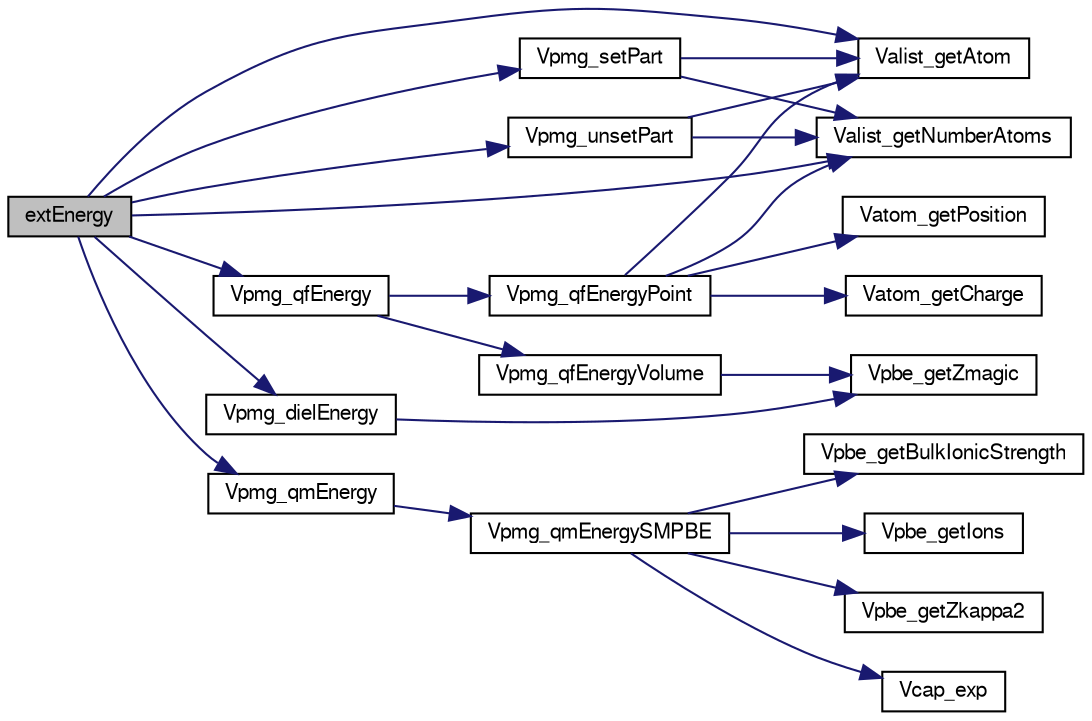 digraph G
{
  edge [fontname="FreeSans",fontsize="10",labelfontname="FreeSans",labelfontsize="10"];
  node [fontname="FreeSans",fontsize="10",shape=record];
  rankdir=LR;
  Node1 [label="extEnergy",height=0.2,width=0.4,color="black", fillcolor="grey75", style="filled" fontcolor="black"];
  Node1 -> Node2 [color="midnightblue",fontsize="10",style="solid",fontname="FreeSans"];
  Node2 [label="Valist_getAtom",height=0.2,width=0.4,color="black", fillcolor="white", style="filled",URL="$group___valist.html#gaf9175f6b6d2c33ad79bd525fc9e0e043",tooltip="Get pointer to particular atom in list."];
  Node1 -> Node3 [color="midnightblue",fontsize="10",style="solid",fontname="FreeSans"];
  Node3 [label="Valist_getNumberAtoms",height=0.2,width=0.4,color="black", fillcolor="white", style="filled",URL="$group___valist.html#gaff55ce9b8624255736b0ccf62030f230",tooltip="Get number of atoms in the list."];
  Node1 -> Node4 [color="midnightblue",fontsize="10",style="solid",fontname="FreeSans"];
  Node4 [label="Vpmg_dielEnergy",height=0.2,width=0.4,color="black", fillcolor="white", style="filled",URL="$group___vpmg.html#ga855098121480f53fffc85f15b97cb88c",tooltip="Get the &quot;polarization&quot; contribution to the electrostatic energy."];
  Node4 -> Node5 [color="midnightblue",fontsize="10",style="solid",fontname="FreeSans"];
  Node5 [label="Vpbe_getZmagic",height=0.2,width=0.4,color="black", fillcolor="white", style="filled",URL="$group___vpbe.html#ga7fb9c15c98345dccc07853fec763de4e",tooltip="Get charge scaling factor."];
  Node1 -> Node6 [color="midnightblue",fontsize="10",style="solid",fontname="FreeSans"];
  Node6 [label="Vpmg_qfEnergy",height=0.2,width=0.4,color="black", fillcolor="white", style="filled",URL="$group___vpmg.html#gad1a07a9d24211983ddcbcbf67267fbfb",tooltip="Get the &quot;fixed charge&quot; contribution to the electrostatic energy."];
  Node6 -> Node7 [color="midnightblue",fontsize="10",style="solid",fontname="FreeSans"];
  Node7 [label="Vpmg_qfEnergyPoint",height=0.2,width=0.4,color="black", fillcolor="white", style="filled",URL="$vpmg_8h.html#a0876512b1ee9f93ee0378334b886938c",tooltip="Calculates charge-potential energy using summation over delta function positions (i.e. something like an Linf norm)"];
  Node7 -> Node2 [color="midnightblue",fontsize="10",style="solid",fontname="FreeSans"];
  Node7 -> Node3 [color="midnightblue",fontsize="10",style="solid",fontname="FreeSans"];
  Node7 -> Node8 [color="midnightblue",fontsize="10",style="solid",fontname="FreeSans"];
  Node8 [label="Vatom_getCharge",height=0.2,width=0.4,color="black", fillcolor="white", style="filled",URL="$group___vatom.html#gad310786c8f4b295fea34c76b9c308ac5",tooltip="Get atomic charge."];
  Node7 -> Node9 [color="midnightblue",fontsize="10",style="solid",fontname="FreeSans"];
  Node9 [label="Vatom_getPosition",height=0.2,width=0.4,color="black", fillcolor="white", style="filled",URL="$group___vatom.html#ga282b06da5d33678cab1173a6fe5bc89c",tooltip="Get atomic position."];
  Node6 -> Node10 [color="midnightblue",fontsize="10",style="solid",fontname="FreeSans"];
  Node10 [label="Vpmg_qfEnergyVolume",height=0.2,width=0.4,color="black", fillcolor="white", style="filled",URL="$vpmg_8h.html#a78687d08a4040d18d46337e1345b6dac",tooltip="Calculates charge-potential energy as integral over a volume."];
  Node10 -> Node5 [color="midnightblue",fontsize="10",style="solid",fontname="FreeSans"];
  Node1 -> Node11 [color="midnightblue",fontsize="10",style="solid",fontname="FreeSans"];
  Node11 [label="Vpmg_qmEnergy",height=0.2,width=0.4,color="black", fillcolor="white", style="filled",URL="$group___vpmg.html#gaa742b2c423bcb09628a84833a5f1e7ae",tooltip="Get the &quot;mobile charge&quot; contribution to the electrostatic energy."];
  Node11 -> Node12 [color="midnightblue",fontsize="10",style="solid",fontname="FreeSans"];
  Node12 [label="Vpmg_qmEnergySMPBE",height=0.2,width=0.4,color="black", fillcolor="white", style="filled",URL="$vpmg_8h.html#a9bbc2d7d63eea65e627e398cc05ee342",tooltip="Vpmg_qmEnergy for SMPBE."];
  Node12 -> Node13 [color="midnightblue",fontsize="10",style="solid",fontname="FreeSans"];
  Node13 [label="Vcap_exp",height=0.2,width=0.4,color="black", fillcolor="white", style="filled",URL="$group___vcap.html#ga3af96d10891f3150377104c65689c6ec",tooltip="Provide a capped exp() function."];
  Node12 -> Node14 [color="midnightblue",fontsize="10",style="solid",fontname="FreeSans"];
  Node14 [label="Vpbe_getBulkIonicStrength",height=0.2,width=0.4,color="black", fillcolor="white", style="filled",URL="$group___vpbe.html#gabca9ea80c0a56d3848c54b37d0418f20",tooltip="Get bulk ionic strength."];
  Node12 -> Node15 [color="midnightblue",fontsize="10",style="solid",fontname="FreeSans"];
  Node15 [label="Vpbe_getIons",height=0.2,width=0.4,color="black", fillcolor="white", style="filled",URL="$group___vpbe.html#gae42c09bef7405779d87bce73c44e1ebf",tooltip="Get information about the counterion species present."];
  Node12 -> Node16 [color="midnightblue",fontsize="10",style="solid",fontname="FreeSans"];
  Node16 [label="Vpbe_getZkappa2",height=0.2,width=0.4,color="black", fillcolor="white", style="filled",URL="$group___vpbe.html#ga56e38face81d2d29659541b5e3f5e442",tooltip="Get modified squared Debye-Huckel parameter."];
  Node1 -> Node17 [color="midnightblue",fontsize="10",style="solid",fontname="FreeSans"];
  Node17 [label="Vpmg_setPart",height=0.2,width=0.4,color="black", fillcolor="white", style="filled",URL="$group___vpmg.html#gafe4fbd069927d516936116a417a256c1",tooltip="Set partition information which restricts the calculation of observables to a (rectangular) subset of..."];
  Node17 -> Node2 [color="midnightblue",fontsize="10",style="solid",fontname="FreeSans"];
  Node17 -> Node3 [color="midnightblue",fontsize="10",style="solid",fontname="FreeSans"];
  Node1 -> Node18 [color="midnightblue",fontsize="10",style="solid",fontname="FreeSans"];
  Node18 [label="Vpmg_unsetPart",height=0.2,width=0.4,color="black", fillcolor="white", style="filled",URL="$group___vpmg.html#gafc90a96505e0bddd5cc15b69f3c7613c",tooltip="Remove partition restrictions."];
  Node18 -> Node2 [color="midnightblue",fontsize="10",style="solid",fontname="FreeSans"];
  Node18 -> Node3 [color="midnightblue",fontsize="10",style="solid",fontname="FreeSans"];
}
